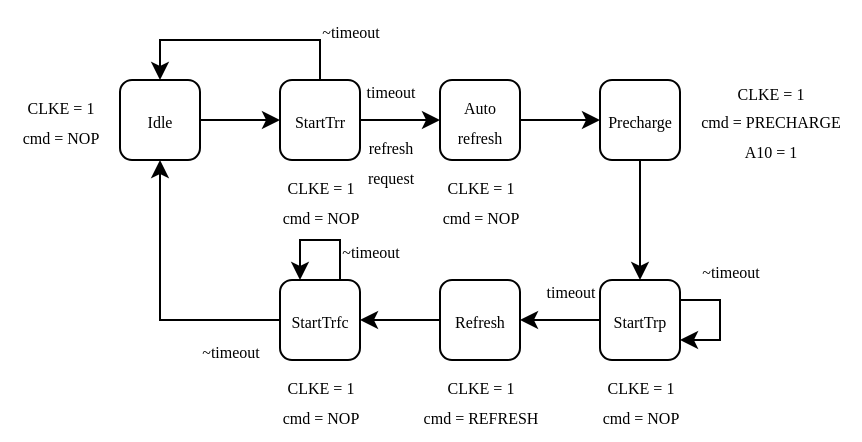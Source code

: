 <mxfile version="21.3.7" type="device">
  <diagram name="Page-1" id="mYEVwH0kqnoIUrjk4hYW">
    <mxGraphModel dx="683" dy="464" grid="1" gridSize="10" guides="1" tooltips="1" connect="1" arrows="1" fold="1" page="1" pageScale="1" pageWidth="1169" pageHeight="827" math="0" shadow="0">
      <root>
        <mxCell id="0" />
        <mxCell id="1" parent="0" />
        <mxCell id="T048nMQ6dCF7VMvcOStz-37" style="edgeStyle=orthogonalEdgeStyle;rounded=0;orthogonalLoop=1;jettySize=auto;html=1;entryX=0;entryY=0.5;entryDx=0;entryDy=0;" edge="1" parent="1" source="T048nMQ6dCF7VMvcOStz-1" target="T048nMQ6dCF7VMvcOStz-2">
          <mxGeometry relative="1" as="geometry" />
        </mxCell>
        <mxCell id="T048nMQ6dCF7VMvcOStz-1" value="&lt;font style=&quot;font-size: 8px;&quot; data-font-src=&quot;https://fonts.googleapis.com/css?family=calibri&quot; face=&quot;calibri&quot;&gt;Idle&lt;/font&gt;" style="rounded=1;whiteSpace=wrap;html=1;" vertex="1" parent="1">
          <mxGeometry x="200" y="200" width="40" height="40" as="geometry" />
        </mxCell>
        <mxCell id="T048nMQ6dCF7VMvcOStz-8" style="edgeStyle=orthogonalEdgeStyle;rounded=0;orthogonalLoop=1;jettySize=auto;html=1;entryX=0;entryY=0.5;entryDx=0;entryDy=0;" edge="1" parent="1" source="T048nMQ6dCF7VMvcOStz-2" target="T048nMQ6dCF7VMvcOStz-7">
          <mxGeometry relative="1" as="geometry" />
        </mxCell>
        <mxCell id="T048nMQ6dCF7VMvcOStz-2" value="&lt;font face=&quot;calibri&quot;&gt;&lt;span style=&quot;font-size: 8px;&quot;&gt;StartTrr&lt;/span&gt;&lt;/font&gt;" style="rounded=1;whiteSpace=wrap;html=1;" vertex="1" parent="1">
          <mxGeometry x="280" y="200" width="40" height="40" as="geometry" />
        </mxCell>
        <mxCell id="T048nMQ6dCF7VMvcOStz-5" style="edgeStyle=orthogonalEdgeStyle;rounded=0;orthogonalLoop=1;jettySize=auto;html=1;exitX=0.5;exitY=0;exitDx=0;exitDy=0;entryX=0.5;entryY=0;entryDx=0;entryDy=0;" edge="1" parent="1" source="T048nMQ6dCF7VMvcOStz-2" target="T048nMQ6dCF7VMvcOStz-1">
          <mxGeometry relative="1" as="geometry">
            <Array as="points">
              <mxPoint x="260" y="180" />
              <mxPoint x="180" y="180" />
            </Array>
          </mxGeometry>
        </mxCell>
        <mxCell id="T048nMQ6dCF7VMvcOStz-6" value="&lt;font data-font-src=&quot;https://fonts.googleapis.com/css?family=calibri&quot; face=&quot;calibri&quot; style=&quot;font-size: 8px;&quot;&gt;~timeout&lt;/font&gt;" style="text;html=1;align=center;verticalAlign=middle;resizable=0;points=[];autosize=1;strokeColor=none;fillColor=none;" vertex="1" parent="1">
          <mxGeometry x="290" y="160" width="50" height="30" as="geometry" />
        </mxCell>
        <mxCell id="T048nMQ6dCF7VMvcOStz-18" style="edgeStyle=orthogonalEdgeStyle;rounded=0;orthogonalLoop=1;jettySize=auto;html=1;entryX=0;entryY=0.5;entryDx=0;entryDy=0;" edge="1" parent="1" source="T048nMQ6dCF7VMvcOStz-7" target="T048nMQ6dCF7VMvcOStz-17">
          <mxGeometry relative="1" as="geometry" />
        </mxCell>
        <mxCell id="T048nMQ6dCF7VMvcOStz-7" value="&lt;font face=&quot;calibri&quot;&gt;&lt;span style=&quot;font-size: 8px;&quot;&gt;Auto refresh&lt;/span&gt;&lt;/font&gt;" style="rounded=1;whiteSpace=wrap;html=1;" vertex="1" parent="1">
          <mxGeometry x="360" y="200" width="40" height="40" as="geometry" />
        </mxCell>
        <mxCell id="T048nMQ6dCF7VMvcOStz-10" value="&lt;font data-font-src=&quot;https://fonts.googleapis.com/css?family=calibri&quot; face=&quot;calibri&quot; style=&quot;font-size: 8px;&quot;&gt;timeout&lt;/font&gt;" style="text;html=1;align=center;verticalAlign=middle;resizable=0;points=[];autosize=1;strokeColor=none;fillColor=none;" vertex="1" parent="1">
          <mxGeometry x="310" y="190" width="50" height="30" as="geometry" />
        </mxCell>
        <mxCell id="T048nMQ6dCF7VMvcOStz-12" value="&lt;font data-font-src=&quot;https://fonts.googleapis.com/css?family=calibri&quot; face=&quot;calibri&quot; style=&quot;font-size: 8px;&quot;&gt;refresh&lt;br&gt;request&lt;/font&gt;" style="text;html=1;align=center;verticalAlign=middle;resizable=0;points=[];autosize=1;strokeColor=none;fillColor=none;" vertex="1" parent="1">
          <mxGeometry x="310" y="220" width="50" height="40" as="geometry" />
        </mxCell>
        <mxCell id="T048nMQ6dCF7VMvcOStz-14" value="&lt;font data-font-src=&quot;https://fonts.googleapis.com/css?family=calibri&quot; face=&quot;calibri&quot; style=&quot;font-size: 8px;&quot;&gt;CLKE = 1&lt;br&gt;cmd = NOP&lt;br&gt;&lt;/font&gt;" style="text;html=1;align=center;verticalAlign=middle;resizable=0;points=[];autosize=1;strokeColor=none;fillColor=none;" vertex="1" parent="1">
          <mxGeometry x="140" y="200" width="60" height="40" as="geometry" />
        </mxCell>
        <mxCell id="T048nMQ6dCF7VMvcOStz-15" value="&lt;font data-font-src=&quot;https://fonts.googleapis.com/css?family=calibri&quot; face=&quot;calibri&quot; style=&quot;font-size: 8px;&quot;&gt;CLKE = 1&lt;br&gt;cmd = NOP&lt;br&gt;&lt;/font&gt;" style="text;html=1;align=center;verticalAlign=middle;resizable=0;points=[];autosize=1;strokeColor=none;fillColor=none;" vertex="1" parent="1">
          <mxGeometry x="270" y="240" width="60" height="40" as="geometry" />
        </mxCell>
        <mxCell id="T048nMQ6dCF7VMvcOStz-16" value="&lt;font data-font-src=&quot;https://fonts.googleapis.com/css?family=calibri&quot; face=&quot;calibri&quot; style=&quot;font-size: 8px;&quot;&gt;CLKE = 1&lt;br&gt;cmd = NOP&lt;br&gt;&lt;/font&gt;" style="text;html=1;align=center;verticalAlign=middle;resizable=0;points=[];autosize=1;strokeColor=none;fillColor=none;" vertex="1" parent="1">
          <mxGeometry x="350" y="240" width="60" height="40" as="geometry" />
        </mxCell>
        <mxCell id="T048nMQ6dCF7VMvcOStz-21" style="edgeStyle=orthogonalEdgeStyle;rounded=0;orthogonalLoop=1;jettySize=auto;html=1;entryX=0.5;entryY=0;entryDx=0;entryDy=0;" edge="1" parent="1" source="T048nMQ6dCF7VMvcOStz-17" target="T048nMQ6dCF7VMvcOStz-20">
          <mxGeometry relative="1" as="geometry" />
        </mxCell>
        <mxCell id="T048nMQ6dCF7VMvcOStz-17" value="&lt;font face=&quot;calibri&quot;&gt;&lt;span style=&quot;font-size: 8px;&quot;&gt;Precharge&lt;/span&gt;&lt;/font&gt;" style="rounded=1;whiteSpace=wrap;html=1;" vertex="1" parent="1">
          <mxGeometry x="440" y="200" width="40" height="40" as="geometry" />
        </mxCell>
        <mxCell id="T048nMQ6dCF7VMvcOStz-19" value="&lt;font data-font-src=&quot;https://fonts.googleapis.com/css?family=calibri&quot; face=&quot;calibri&quot; style=&quot;font-size: 8px;&quot;&gt;CLKE = 1&lt;br&gt;cmd = PRECHARGE&lt;br&gt;A10 = 1&lt;br&gt;&lt;/font&gt;" style="text;html=1;align=center;verticalAlign=middle;resizable=0;points=[];autosize=1;strokeColor=none;fillColor=none;" vertex="1" parent="1">
          <mxGeometry x="480" y="190" width="90" height="60" as="geometry" />
        </mxCell>
        <mxCell id="T048nMQ6dCF7VMvcOStz-26" style="edgeStyle=orthogonalEdgeStyle;rounded=0;orthogonalLoop=1;jettySize=auto;html=1;entryX=1;entryY=0.5;entryDx=0;entryDy=0;" edge="1" parent="1" source="T048nMQ6dCF7VMvcOStz-20" target="T048nMQ6dCF7VMvcOStz-25">
          <mxGeometry relative="1" as="geometry" />
        </mxCell>
        <mxCell id="T048nMQ6dCF7VMvcOStz-20" value="&lt;font face=&quot;calibri&quot;&gt;&lt;span style=&quot;font-size: 8px;&quot;&gt;StartTrp&lt;/span&gt;&lt;/font&gt;" style="rounded=1;whiteSpace=wrap;html=1;" vertex="1" parent="1">
          <mxGeometry x="440" y="300" width="40" height="40" as="geometry" />
        </mxCell>
        <mxCell id="T048nMQ6dCF7VMvcOStz-23" style="edgeStyle=orthogonalEdgeStyle;rounded=0;orthogonalLoop=1;jettySize=auto;html=1;exitX=1;exitY=0.25;exitDx=0;exitDy=0;entryX=1;entryY=0.75;entryDx=0;entryDy=0;" edge="1" parent="1" source="T048nMQ6dCF7VMvcOStz-20" target="T048nMQ6dCF7VMvcOStz-20">
          <mxGeometry relative="1" as="geometry">
            <Array as="points">
              <mxPoint x="500" y="310" />
              <mxPoint x="500" y="330" />
            </Array>
          </mxGeometry>
        </mxCell>
        <mxCell id="T048nMQ6dCF7VMvcOStz-24" value="&lt;font data-font-src=&quot;https://fonts.googleapis.com/css?family=calibri&quot; face=&quot;calibri&quot; style=&quot;font-size: 8px;&quot;&gt;~timeout&lt;/font&gt;" style="text;html=1;align=center;verticalAlign=middle;resizable=0;points=[];autosize=1;strokeColor=none;fillColor=none;" vertex="1" parent="1">
          <mxGeometry x="480" y="280" width="50" height="30" as="geometry" />
        </mxCell>
        <mxCell id="T048nMQ6dCF7VMvcOStz-29" style="edgeStyle=orthogonalEdgeStyle;rounded=0;orthogonalLoop=1;jettySize=auto;html=1;entryX=1;entryY=0.5;entryDx=0;entryDy=0;" edge="1" parent="1" source="T048nMQ6dCF7VMvcOStz-25" target="T048nMQ6dCF7VMvcOStz-28">
          <mxGeometry relative="1" as="geometry" />
        </mxCell>
        <mxCell id="T048nMQ6dCF7VMvcOStz-25" value="&lt;font face=&quot;calibri&quot;&gt;&lt;span style=&quot;font-size: 8px;&quot;&gt;Refresh&lt;/span&gt;&lt;/font&gt;" style="rounded=1;whiteSpace=wrap;html=1;" vertex="1" parent="1">
          <mxGeometry x="360" y="300" width="40" height="40" as="geometry" />
        </mxCell>
        <mxCell id="T048nMQ6dCF7VMvcOStz-27" value="&lt;font data-font-src=&quot;https://fonts.googleapis.com/css?family=calibri&quot; face=&quot;calibri&quot; style=&quot;font-size: 8px;&quot;&gt;timeout&lt;/font&gt;" style="text;html=1;align=center;verticalAlign=middle;resizable=0;points=[];autosize=1;strokeColor=none;fillColor=none;" vertex="1" parent="1">
          <mxGeometry x="400" y="290" width="50" height="30" as="geometry" />
        </mxCell>
        <mxCell id="T048nMQ6dCF7VMvcOStz-35" style="edgeStyle=orthogonalEdgeStyle;rounded=0;orthogonalLoop=1;jettySize=auto;html=1;entryX=0.5;entryY=1;entryDx=0;entryDy=0;" edge="1" parent="1" source="T048nMQ6dCF7VMvcOStz-28" target="T048nMQ6dCF7VMvcOStz-1">
          <mxGeometry relative="1" as="geometry" />
        </mxCell>
        <mxCell id="T048nMQ6dCF7VMvcOStz-28" value="&lt;font face=&quot;calibri&quot;&gt;&lt;span style=&quot;font-size: 8px;&quot;&gt;StartTrfc&lt;/span&gt;&lt;/font&gt;" style="rounded=1;whiteSpace=wrap;html=1;" vertex="1" parent="1">
          <mxGeometry x="280" y="300" width="40" height="40" as="geometry" />
        </mxCell>
        <mxCell id="T048nMQ6dCF7VMvcOStz-30" value="&lt;font data-font-src=&quot;https://fonts.googleapis.com/css?family=calibri&quot; face=&quot;calibri&quot; style=&quot;font-size: 8px;&quot;&gt;CLKE = 1&lt;br&gt;cmd = NOP&lt;br&gt;&lt;/font&gt;" style="text;html=1;align=center;verticalAlign=middle;resizable=0;points=[];autosize=1;strokeColor=none;fillColor=none;" vertex="1" parent="1">
          <mxGeometry x="430" y="340" width="60" height="40" as="geometry" />
        </mxCell>
        <mxCell id="T048nMQ6dCF7VMvcOStz-31" value="&lt;font data-font-src=&quot;https://fonts.googleapis.com/css?family=calibri&quot; face=&quot;calibri&quot; style=&quot;font-size: 8px;&quot;&gt;CLKE = 1&lt;br&gt;cmd = REFRESH&lt;br&gt;&lt;/font&gt;" style="text;html=1;align=center;verticalAlign=middle;resizable=0;points=[];autosize=1;strokeColor=none;fillColor=none;" vertex="1" parent="1">
          <mxGeometry x="340" y="340" width="80" height="40" as="geometry" />
        </mxCell>
        <mxCell id="T048nMQ6dCF7VMvcOStz-32" style="edgeStyle=orthogonalEdgeStyle;rounded=0;orthogonalLoop=1;jettySize=auto;html=1;exitX=0.75;exitY=0;exitDx=0;exitDy=0;entryX=0.25;entryY=0;entryDx=0;entryDy=0;" edge="1" parent="1" source="T048nMQ6dCF7VMvcOStz-28" target="T048nMQ6dCF7VMvcOStz-28">
          <mxGeometry relative="1" as="geometry">
            <Array as="points">
              <mxPoint x="310" y="280" />
              <mxPoint x="290" y="280" />
            </Array>
          </mxGeometry>
        </mxCell>
        <mxCell id="T048nMQ6dCF7VMvcOStz-33" value="&lt;font data-font-src=&quot;https://fonts.googleapis.com/css?family=calibri&quot; face=&quot;calibri&quot; style=&quot;font-size: 8px;&quot;&gt;~timeout&lt;/font&gt;" style="text;html=1;align=center;verticalAlign=middle;resizable=0;points=[];autosize=1;strokeColor=none;fillColor=none;" vertex="1" parent="1">
          <mxGeometry x="300" y="270" width="50" height="30" as="geometry" />
        </mxCell>
        <mxCell id="T048nMQ6dCF7VMvcOStz-34" value="&lt;font data-font-src=&quot;https://fonts.googleapis.com/css?family=calibri&quot; face=&quot;calibri&quot; style=&quot;font-size: 8px;&quot;&gt;CLKE = 1&lt;br&gt;cmd = NOP&lt;br&gt;&lt;/font&gt;" style="text;html=1;align=center;verticalAlign=middle;resizable=0;points=[];autosize=1;strokeColor=none;fillColor=none;" vertex="1" parent="1">
          <mxGeometry x="270" y="340" width="60" height="40" as="geometry" />
        </mxCell>
        <mxCell id="T048nMQ6dCF7VMvcOStz-36" value="&lt;font data-font-src=&quot;https://fonts.googleapis.com/css?family=calibri&quot; face=&quot;calibri&quot; style=&quot;font-size: 8px;&quot;&gt;~timeout&lt;/font&gt;" style="text;html=1;align=center;verticalAlign=middle;resizable=0;points=[];autosize=1;strokeColor=none;fillColor=none;" vertex="1" parent="1">
          <mxGeometry x="230" y="320" width="50" height="30" as="geometry" />
        </mxCell>
      </root>
    </mxGraphModel>
  </diagram>
</mxfile>
